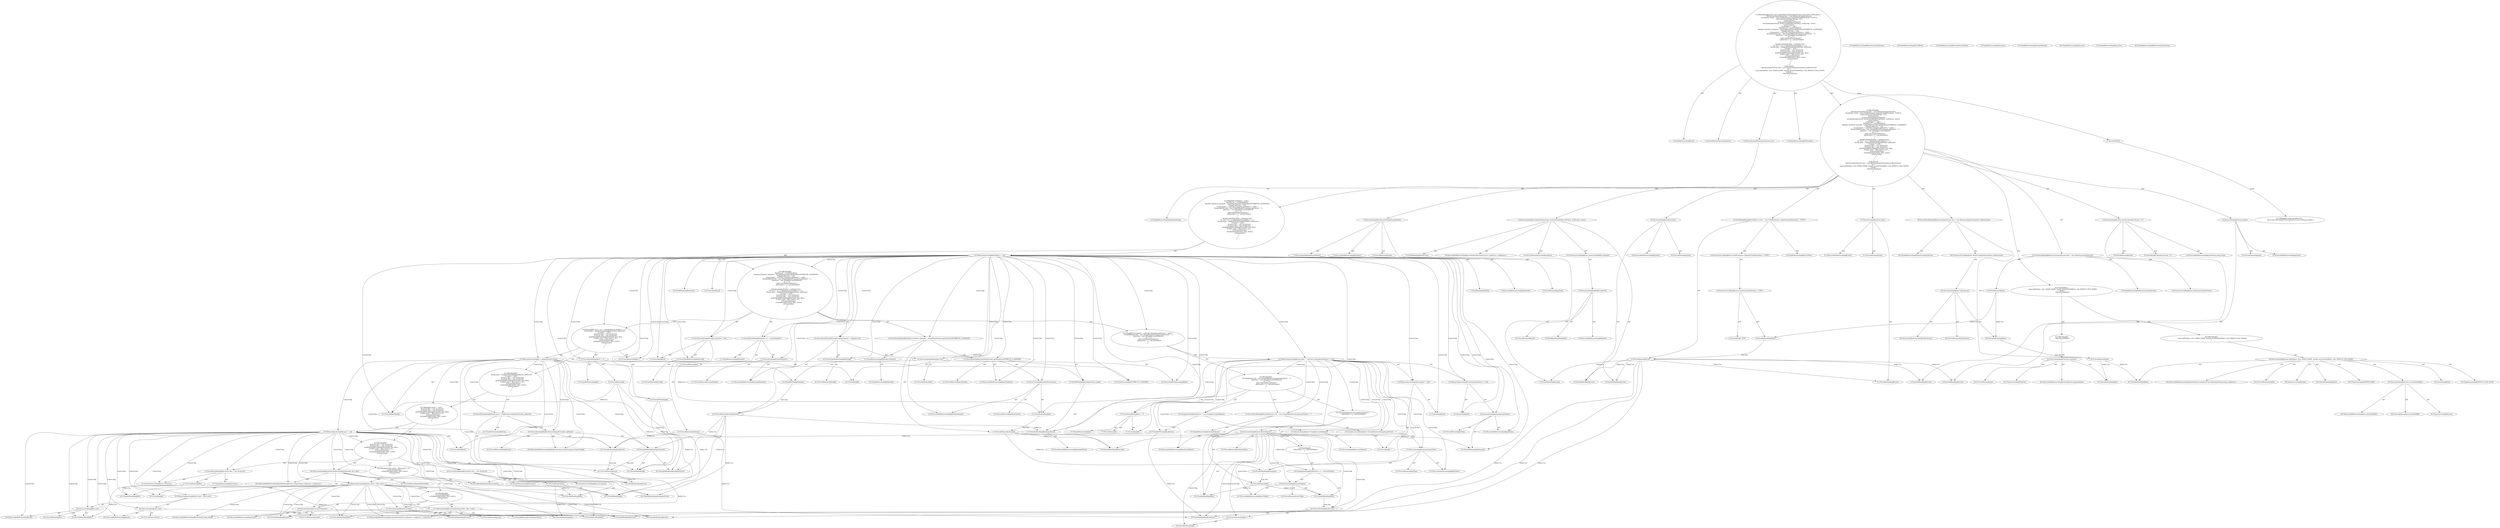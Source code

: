 digraph "createIndexList#?,ZipOutputStream" {
0 [label="2:CtTypeReferenceImpl@void" shape=ellipse]
1 [label="2:CtVirtualElement@createIndexList" shape=ellipse]
2 [label="2:CtParameterImpl@ZipOutputStream zOut" shape=ellipse]
3 [label="2:CtTypeReferenceImpl@ZipOutputStream" shape=ellipse]
4 [label="2:CtTypeReferenceImpl@IOException" shape=ellipse]
5 [label="3:CtTypeReferenceImpl@ByteArrayOutputStream" shape=ellipse]
6 [label="3:CtTypeReferenceImpl@ByteArrayOutputStream" shape=ellipse]
7 [label="3:CtConstructorCallImpl@new ByteArrayOutputStream()" shape=ellipse]
8 [label="3:CtVirtualElement@baos" shape=ellipse]
9 [label="3:CtLocalVariableImpl@ByteArrayOutputStream baos = new ByteArrayOutputStream()" shape=ellipse]
10 [label="4:CtTypeReferenceImpl@PrintWriter" shape=ellipse]
11 [label="4:CtTypeReferenceImpl@PrintWriter" shape=ellipse]
12 [label="4:CtTypeReferenceImpl@OutputStreamWriter" shape=ellipse]
13 [label="4:CtVariableReadImpl@baos" shape=ellipse]
14 [label="4:CtLiteralImpl@\"UTF8\"" shape=ellipse]
15 [label="4:CtConstructorCallImpl@new OutputStreamWriter(baos, \"UTF8\")" shape=ellipse]
16 [label="4:CtConstructorCallImpl@new PrintWriter(new OutputStreamWriter(baos, \"UTF8\"))" shape=ellipse]
17 [label="4:CtVirtualElement@writer" shape=ellipse]
18 [label="4:CtLocalVariableImpl@PrintWriter writer = new PrintWriter(new OutputStreamWriter(baos, \"UTF8\"))" shape=ellipse]
19 [label="5:CtExecutableReferenceImpl@println(java.lang.String)" shape=ellipse]
20 [label="5:CtVirtualElement@println" shape=ellipse]
21 [label="5:CtVariableReadImpl@writer" shape=ellipse]
22 [label="5:CtLiteralImpl@\"JarIndex-Version: 1.0\"" shape=ellipse]
23 [label="5:CtInvocationImpl@writer.println(\"JarIndex-Version: 1.0\")" shape=ellipse]
24 [label="6:CtExecutableReferenceImpl@println()" shape=ellipse]
25 [label="6:CtVirtualElement@println" shape=ellipse]
26 [label="6:CtVariableReadImpl@writer" shape=ellipse]
27 [label="6:CtInvocationImpl@writer.println()" shape=ellipse]
28 [label="7:CtExecutableReferenceImpl@println()" shape=ellipse]
29 [label="7:CtVirtualElement@println" shape=ellipse]
30 [label="7:CtVariableReadImpl@writer" shape=ellipse]
31 [label="7:CtExecutableReferenceImpl@getName()" shape=ellipse]
32 [label="7:CtVirtualElement@getName" shape=ellipse]
33 [label="7:CtFieldReadImpl@zipFile" shape=ellipse]
34 [label="7:CtInvocationImpl@zipFile.getName()" shape=ellipse]
35 [label="7:CtInvocationImpl@writer.println(zipFile.getName())" shape=ellipse]
36 [label="8:CtExecutableReferenceImpl@writeIndexLikeList(ArrayList,<unknown>,<unknown>)" shape=ellipse]
37 [label="8:CtVirtualElement@writeIndexLikeList" shape=ellipse]
38 [label="8:CtTypeReferenceImpl@ArrayList" shape=ellipse]
39 [label="8:CtExecutableReferenceImpl@keySet()" shape=ellipse]
40 [label="8:CtVirtualElement@keySet" shape=ellipse]
41 [label="8:CtFieldReadImpl@addedDirs" shape=ellipse]
42 [label="8:CtInvocationImpl@addedDirs.keySet()" shape=ellipse]
43 [label="8:CtConstructorCallImpl@new ArrayList(addedDirs.keySet())" shape=ellipse]
44 [label="8:CtFieldReadImpl@rootEntries" shape=ellipse]
45 [label="8:CtVariableReadImpl@writer" shape=ellipse]
46 [label="8:CtInvocationImpl@writeIndexLikeList(new ArrayList(addedDirs.keySet()), rootEntries, writer)" shape=ellipse]
47 [label="9:CtExecutableReferenceImpl@println()" shape=ellipse]
48 [label="9:CtVirtualElement@println" shape=ellipse]
49 [label="9:CtVariableReadImpl@writer" shape=ellipse]
50 [label="9:CtInvocationImpl@writer.println()" shape=ellipse]
51 [label="10:CtFieldReadImpl@indexJars" shape=ellipse]
52 [label="10:CtLiteralImpl@null" shape=ellipse]
53 [label="10:CtBinaryOperatorImpl@indexJars != null" shape=ellipse]
54 [label="11:CtTypeReferenceImpl@Manifest" shape=ellipse]
55 [label="11:CtExecutableReferenceImpl@createManifest()" shape=ellipse]
56 [label="11:CtVirtualElement@createManifest" shape=ellipse]
57 [label="11:CtInvocationImpl@createManifest()" shape=ellipse]
58 [label="11:CtVirtualElement@mf" shape=ellipse]
59 [label="11:CtLocalVariableImpl@Manifest mf = createManifest()" shape=ellipse]
60 [label="12:CtTypeReferenceImpl@Manifest.Attribute" shape=ellipse]
61 [label="12:CtTypeReferenceImpl@Manifest" shape=ellipse]
62 [label="12:CtExecutableReferenceImpl@getAttribute()" shape=ellipse]
63 [label="12:CtVirtualElement@getAttribute" shape=ellipse]
64 [label="12:CtExecutableReferenceImpl@getMainSection()" shape=ellipse]
65 [label="12:CtVirtualElement@getMainSection" shape=ellipse]
66 [label="12:CtVariableReadImpl@mf" shape=ellipse]
67 [label="12:CtInvocationImpl@mf.getMainSection()" shape=ellipse]
68 [label="12:CtTypeAccessImpl@ATTRIBUTE_CLASSPATH" shape=ellipse]
69 [label="12:CtInvocationImpl@mf.getMainSection().getAttribute(ATTRIBUTE_CLASSPATH)" shape=ellipse]
70 [label="12:CtVirtualElement@classpath" shape=ellipse]
71 [label="12:CtLocalVariableImpl@Manifest.Attribute classpath = mf.getMainSection().getAttribute(ATTRIBUTE_CLASSPATH)" shape=ellipse]
72 [label="13:CtVirtualElement@String[]" shape=ellipse]
73 [label="13:CtArrayTypeReferenceImpl@String[]" shape=ellipse]
74 [label="13:CtLiteralImpl@null" shape=ellipse]
75 [label="13:CtVirtualElement@cpEntries" shape=ellipse]
76 [label="13:CtLocalVariableImpl@String[] cpEntries = null" shape=ellipse]
77 [label="14:CtVariableReadImpl@classpath" shape=ellipse]
78 [label="14:CtLiteralImpl@null" shape=ellipse]
79 [label="14:CtBinaryOperatorImpl@(classpath != null)" shape=ellipse]
80 [label="14:CtExecutableReferenceImpl@getValue()" shape=ellipse]
81 [label="14:CtVirtualElement@getValue" shape=ellipse]
82 [label="14:CtVariableReadImpl@classpath" shape=ellipse]
83 [label="14:CtInvocationImpl@classpath.getValue()" shape=ellipse]
84 [label="14:CtLiteralImpl@null" shape=ellipse]
85 [label="14:CtBinaryOperatorImpl@(classpath.getValue() != null)" shape=ellipse]
86 [label="14:CtBinaryOperatorImpl@(classpath != null) && (classpath.getValue() != null)" shape=ellipse]
87 [label="15:CtTypeReferenceImpl@StringTokenizer" shape=ellipse]
88 [label="15:CtTypeReferenceImpl@StringTokenizer" shape=ellipse]
89 [label="15:CtExecutableReferenceImpl@getValue()" shape=ellipse]
90 [label="15:CtVirtualElement@getValue" shape=ellipse]
91 [label="15:CtVariableReadImpl@classpath" shape=ellipse]
92 [label="15:CtInvocationImpl@classpath.getValue()" shape=ellipse]
93 [label="15:CtLiteralImpl@\" \"" shape=ellipse]
94 [label="15:CtConstructorCallImpl@new StringTokenizer(classpath.getValue(), \" \")" shape=ellipse]
95 [label="15:CtVirtualElement@tok" shape=ellipse]
96 [label="15:CtLocalVariableImpl@StringTokenizer tok = new StringTokenizer(classpath.getValue(), \" \")" shape=ellipse]
97 [label="16:CtVariableWriteImpl@cpEntries" shape=ellipse]
98 [label="16:CtNewArrayImpl@new String[tok.countTokens()]" shape=ellipse]
99 [label="16:CtInvocationImpl@tok.countTokens()" shape=ellipse]
100 [label="16:CtAssignmentImpl@cpEntries = new String[tok.countTokens()]" shape=ellipse]
101 [label="17:CtTypeReferenceImpl@int" shape=ellipse]
102 [label="17:CtLiteralImpl@0" shape=ellipse]
103 [label="17:CtVirtualElement@c" shape=ellipse]
104 [label="17:CtLocalVariableImpl@int c = 0" shape=ellipse]
105 [label="18:CtExecutableReferenceImpl@hasMoreTokens()" shape=ellipse]
106 [label="18:CtVirtualElement@hasMoreTokens" shape=ellipse]
107 [label="18:CtVariableReadImpl@tok" shape=ellipse]
108 [label="18:CtInvocationImpl@tok.hasMoreTokens()" shape=ellipse]
109 [label="19:CtVariableReadImpl@cpEntries" shape=ellipse]
110 [label="19:CtVariableWriteImpl@c" shape=ellipse]
111 [label="19:CtUnaryOperatorImpl@c++" shape=ellipse]
112 [label="19:CtArrayWriteImpl@cpEntries[c++]" shape=ellipse]
113 [label="19:CtExecutableReferenceImpl@nextToken()" shape=ellipse]
114 [label="19:CtVirtualElement@nextToken" shape=ellipse]
115 [label="19:CtVariableReadImpl@tok" shape=ellipse]
116 [label="19:CtInvocationImpl@tok.nextToken()" shape=ellipse]
117 [label="19:CtAssignmentImpl@cpEntries[c++] = tok.nextToken()" shape=ellipse]
118 [label="18:CtBlockImpl@\{
    cpEntries[c++] = tok.nextToken();
\}" shape=ellipse]
119 [label="18:CtWhileImpl@while (tok.hasMoreTokens()) \{
    cpEntries[c++] = tok.nextToken();
\} " shape=ellipse]
120 [label="14:CtBlockImpl@\{
    StringTokenizer tok = new StringTokenizer(classpath.getValue(), \" \");
    cpEntries = new String[tok.countTokens()];
    int c = 0;
    while (tok.hasMoreTokens()) \{
        cpEntries[c++] = tok.nextToken();
    \} 
\}" shape=ellipse]
121 [label="14:CtIfImpl@if ((classpath != null) && (classpath.getValue() != null)) \{
    StringTokenizer tok = new StringTokenizer(classpath.getValue(), \" \");
    cpEntries = new String[tok.countTokens()];
    int c = 0;
    while (tok.hasMoreTokens()) \{
        cpEntries[c++] = tok.nextToken();
    \} 
\}" shape=ellipse]
122 [label="22:CtVirtualElement@String[]" shape=ellipse]
123 [label="22:CtArrayTypeReferenceImpl@String[]" shape=ellipse]
124 [label="22:CtExecutableReferenceImpl@list()" shape=ellipse]
125 [label="22:CtVirtualElement@list" shape=ellipse]
126 [label="22:CtFieldReadImpl@indexJars" shape=ellipse]
127 [label="22:CtInvocationImpl@indexJars.list()" shape=ellipse]
128 [label="22:CtVirtualElement@indexJarEntries" shape=ellipse]
129 [label="22:CtLocalVariableImpl@String[] indexJarEntries = indexJars.list()" shape=ellipse]
130 [label="23:CtTypeReferenceImpl@int" shape=ellipse]
131 [label="23:CtLiteralImpl@0" shape=ellipse]
132 [label="23:CtVirtualElement@i" shape=ellipse]
133 [label="23:CtLocalVariableImpl@int i = 0" shape=ellipse]
134 [label="23:CtVariableReadImpl@i" shape=ellipse]
135 [label="23:CtVariableReadImpl@indexJarEntries" shape=ellipse]
136 [label="23:CtLocalVariableReferenceImpl@indexJarEntries" shape=ellipse]
137 [label="23:CtFieldReadImpl@indexJarEntries.length" shape=ellipse]
138 [label="23:CtBinaryOperatorImpl@i < indexJarEntries.length" shape=ellipse]
139 [label="23:CtVariableWriteImpl@i" shape=ellipse]
140 [label="23:CtUnaryOperatorImpl@i++" shape=ellipse]
141 [label="24:CtTypeReferenceImpl@String" shape=ellipse]
142 [label="24:CtExecutableReferenceImpl@findJarName(java.lang.String,java.lang.String[])" shape=ellipse]
143 [label="24:CtVirtualElement@findJarName" shape=ellipse]
144 [label="24:CtVariableReadImpl@indexJarEntries" shape=ellipse]
145 [label="24:CtVariableReadImpl@i" shape=ellipse]
146 [label="24:CtArrayReadImpl@indexJarEntries[i]" shape=ellipse]
147 [label="24:CtVariableReadImpl@cpEntries" shape=ellipse]
148 [label="24:CtInvocationImpl@findJarName(indexJarEntries[i], cpEntries)" shape=ellipse]
149 [label="24:CtVirtualElement@name" shape=ellipse]
150 [label="24:CtLocalVariableImpl@String name = findJarName(indexJarEntries[i], cpEntries)" shape=ellipse]
151 [label="25:CtVariableReadImpl@name" shape=ellipse]
152 [label="25:CtLiteralImpl@null" shape=ellipse]
153 [label="25:CtBinaryOperatorImpl@name != null" shape=ellipse]
154 [label="26:CtTypeReferenceImpl@ArrayList" shape=ellipse]
155 [label="26:CtTypeReferenceImpl@ArrayList" shape=ellipse]
156 [label="26:CtConstructorCallImpl@new ArrayList()" shape=ellipse]
157 [label="26:CtVirtualElement@dirs" shape=ellipse]
158 [label="26:CtLocalVariableImpl@ArrayList dirs = new ArrayList()" shape=ellipse]
159 [label="27:CtTypeReferenceImpl@ArrayList" shape=ellipse]
160 [label="27:CtTypeReferenceImpl@ArrayList" shape=ellipse]
161 [label="27:CtConstructorCallImpl@new ArrayList()" shape=ellipse]
162 [label="27:CtVirtualElement@files" shape=ellipse]
163 [label="27:CtLocalVariableImpl@ArrayList files = new ArrayList()" shape=ellipse]
164 [label="28:CtExecutableReferenceImpl@grabFilesAndDirs(java.lang.String,<unknown>,<unknown>)" shape=ellipse]
165 [label="28:CtVirtualElement@grabFilesAndDirs" shape=ellipse]
166 [label="28:CtVariableReadImpl@indexJarEntries" shape=ellipse]
167 [label="28:CtVariableReadImpl@i" shape=ellipse]
168 [label="28:CtArrayReadImpl@indexJarEntries[i]" shape=ellipse]
169 [label="28:CtVariableReadImpl@dirs" shape=ellipse]
170 [label="28:CtVariableReadImpl@files" shape=ellipse]
171 [label="28:CtInvocationImpl@grabFilesAndDirs(indexJarEntries[i], dirs, files)" shape=ellipse]
172 [label="29:CtExecutableReferenceImpl@size()" shape=ellipse]
173 [label="29:CtVirtualElement@size" shape=ellipse]
174 [label="29:CtVariableReadImpl@dirs" shape=ellipse]
175 [label="29:CtInvocationImpl@dirs.size()" shape=ellipse]
176 [label="29:CtExecutableReferenceImpl@size()" shape=ellipse]
177 [label="29:CtVirtualElement@size" shape=ellipse]
178 [label="29:CtVariableReadImpl@files" shape=ellipse]
179 [label="29:CtInvocationImpl@files.size()" shape=ellipse]
180 [label="29:CtBinaryOperatorImpl@(dirs.size() + files.size())" shape=ellipse]
181 [label="29:CtLiteralImpl@0" shape=ellipse]
182 [label="29:CtBinaryOperatorImpl@(dirs.size() + files.size()) > 0" shape=ellipse]
183 [label="30:CtExecutableReferenceImpl@println(java.lang.String)" shape=ellipse]
184 [label="30:CtVirtualElement@println" shape=ellipse]
185 [label="30:CtVariableReadImpl@writer" shape=ellipse]
186 [label="30:CtVariableReadImpl@name" shape=ellipse]
187 [label="30:CtInvocationImpl@writer.println(name)" shape=ellipse]
188 [label="31:CtExecutableReferenceImpl@writeIndexLikeList(<unknown>,<unknown>,<unknown>)" shape=ellipse]
189 [label="31:CtVirtualElement@writeIndexLikeList" shape=ellipse]
190 [label="31:CtVariableReadImpl@dirs" shape=ellipse]
191 [label="31:CtVariableReadImpl@files" shape=ellipse]
192 [label="31:CtVariableReadImpl@writer" shape=ellipse]
193 [label="31:CtInvocationImpl@writeIndexLikeList(dirs, files, writer)" shape=ellipse]
194 [label="32:CtExecutableReferenceImpl@println()" shape=ellipse]
195 [label="32:CtVirtualElement@println" shape=ellipse]
196 [label="32:CtVariableReadImpl@writer" shape=ellipse]
197 [label="32:CtInvocationImpl@writer.println()" shape=ellipse]
198 [label="29:CtBlockImpl@\{
    writer.println(name);
    writeIndexLikeList(dirs, files, writer);
    writer.println();
\}" shape=ellipse]
199 [label="29:CtIfImpl@if ((dirs.size() + files.size()) > 0) \{
    writer.println(name);
    writeIndexLikeList(dirs, files, writer);
    writer.println();
\}" shape=ellipse]
200 [label="25:CtBlockImpl@\{
    ArrayList dirs = new ArrayList();
    ArrayList files = new ArrayList();
    grabFilesAndDirs(indexJarEntries[i], dirs, files);
    if ((dirs.size() + files.size()) > 0) \{
        writer.println(name);
        writeIndexLikeList(dirs, files, writer);
        writer.println();
    \}
\}" shape=ellipse]
201 [label="25:CtIfImpl@if (name != null) \{
    ArrayList dirs = new ArrayList();
    ArrayList files = new ArrayList();
    grabFilesAndDirs(indexJarEntries[i], dirs, files);
    if ((dirs.size() + files.size()) > 0) \{
        writer.println(name);
        writeIndexLikeList(dirs, files, writer);
        writer.println();
    \}
\}" shape=ellipse]
202 [label="23:CtBlockImpl@\{
    String name = findJarName(indexJarEntries[i], cpEntries);
    if (name != null) \{
        ArrayList dirs = new ArrayList();
        ArrayList files = new ArrayList();
        grabFilesAndDirs(indexJarEntries[i], dirs, files);
        if ((dirs.size() + files.size()) > 0) \{
            writer.println(name);
            writeIndexLikeList(dirs, files, writer);
            writer.println();
        \}
    \}
\}" shape=ellipse]
203 [label="23:CtForImpl@for (int i = 0; i < indexJarEntries.length; i++) \{
    String name = findJarName(indexJarEntries[i], cpEntries);
    if (name != null) \{
        ArrayList dirs = new ArrayList();
        ArrayList files = new ArrayList();
        grabFilesAndDirs(indexJarEntries[i], dirs, files);
        if ((dirs.size() + files.size()) > 0) \{
            writer.println(name);
            writeIndexLikeList(dirs, files, writer);
            writer.println();
        \}
    \}
\}" shape=ellipse]
204 [label="10:CtBlockImpl@\{
    Manifest mf = createManifest();
    Manifest.Attribute classpath = mf.getMainSection().getAttribute(ATTRIBUTE_CLASSPATH);
    String[] cpEntries = null;
    if ((classpath != null) && (classpath.getValue() != null)) \{
        StringTokenizer tok = new StringTokenizer(classpath.getValue(), \" \");
        cpEntries = new String[tok.countTokens()];
        int c = 0;
        while (tok.hasMoreTokens()) \{
            cpEntries[c++] = tok.nextToken();
        \} 
    \}
    String[] indexJarEntries = indexJars.list();
    for (int i = 0; i < indexJarEntries.length; i++) \{
        String name = findJarName(indexJarEntries[i], cpEntries);
        if (name != null) \{
            ArrayList dirs = new ArrayList();
            ArrayList files = new ArrayList();
            grabFilesAndDirs(indexJarEntries[i], dirs, files);
            if ((dirs.size() + files.size()) > 0) \{
                writer.println(name);
                writeIndexLikeList(dirs, files, writer);
                writer.println();
            \}
        \}
    \}
\}" shape=ellipse]
205 [label="10:CtIfImpl@if (indexJars != null) \{
    Manifest mf = createManifest();
    Manifest.Attribute classpath = mf.getMainSection().getAttribute(ATTRIBUTE_CLASSPATH);
    String[] cpEntries = null;
    if ((classpath != null) && (classpath.getValue() != null)) \{
        StringTokenizer tok = new StringTokenizer(classpath.getValue(), \" \");
        cpEntries = new String[tok.countTokens()];
        int c = 0;
        while (tok.hasMoreTokens()) \{
            cpEntries[c++] = tok.nextToken();
        \} 
    \}
    String[] indexJarEntries = indexJars.list();
    for (int i = 0; i < indexJarEntries.length; i++) \{
        String name = findJarName(indexJarEntries[i], cpEntries);
        if (name != null) \{
            ArrayList dirs = new ArrayList();
            ArrayList files = new ArrayList();
            grabFilesAndDirs(indexJarEntries[i], dirs, files);
            if ((dirs.size() + files.size()) > 0) \{
                writer.println(name);
                writeIndexLikeList(dirs, files, writer);
                writer.println();
            \}
        \}
    \}
\}" shape=ellipse]
206 [label="37:CtExecutableReferenceImpl@close()" shape=ellipse]
207 [label="37:CtVirtualElement@close" shape=ellipse]
208 [label="37:CtVariableReadImpl@writer" shape=ellipse]
209 [label="37:CtInvocationImpl@writer.close()" shape=ellipse]
210 [label="38:CtTypeReferenceImpl@ByteArrayInputStream" shape=ellipse]
211 [label="38:CtTypeReferenceImpl@ByteArrayInputStream" shape=ellipse]
212 [label="38:CtExecutableReferenceImpl@toByteArray()" shape=ellipse]
213 [label="38:CtVirtualElement@toByteArray" shape=ellipse]
214 [label="38:CtVariableReadImpl@baos" shape=ellipse]
215 [label="38:CtInvocationImpl@baos.toByteArray()" shape=ellipse]
216 [label="38:CtConstructorCallImpl@new ByteArrayInputStream(baos.toByteArray())" shape=ellipse]
217 [label="38:CtVirtualElement@bais" shape=ellipse]
218 [label="38:CtLocalVariableImpl@ByteArrayInputStream bais = new ByteArrayInputStream(baos.toByteArray())" shape=ellipse]
219 [label="40:CtExecutableReferenceImpl@zipFile(ByteArrayInputStream,ZipOutputStream,long,<unknown>)" shape=ellipse]
220 [label="40:CtVirtualElement@zipFile" shape=ellipse]
221 [label="40:CtSuperAccessImpl@super" shape=ellipse]
222 [label="40:CtVariableReadImpl@bais" shape=ellipse]
223 [label="40:CtVariableReadImpl@zOut" shape=ellipse]
224 [label="40:CtTypeAccessImpl@INDEX_NAME" shape=ellipse]
225 [label="40:CtExecutableReferenceImpl@currentTimeMillis()" shape=ellipse]
226 [label="40:CtVirtualElement@currentTimeMillis" shape=ellipse]
227 [label="40:CtTypeAccessImpl@System" shape=ellipse]
228 [label="40:CtInvocationImpl@System.currentTimeMillis()" shape=ellipse]
229 [label="40:CtLiteralImpl@null" shape=ellipse]
230 [label="40:CtTypeAccessImpl@DEFAULT_FILE_MODE" shape=ellipse]
231 [label="40:CtInvocationImpl@super.zipFile(bais, zOut, INDEX_NAME, System.currentTimeMillis(), null, DEFAULT_FILE_MODE)" shape=ellipse]
232 [label="39:CtBlockImpl@\{
    super.zipFile(bais, zOut, INDEX_NAME, System.currentTimeMillis(), null, DEFAULT_FILE_MODE);
\}" shape=ellipse]
233 [label="42:CtExecutableReferenceImpl@close(ByteArrayInputStream)" shape=ellipse]
234 [label="42:CtVirtualElement@close" shape=ellipse]
235 [label="42:CtTypeAccessImpl@FileUtils" shape=ellipse]
236 [label="42:CtVariableReadImpl@bais" shape=ellipse]
237 [label="42:CtInvocationImpl@FileUtils.close(bais)" shape=ellipse]
238 [label="41:CtBlockImpl@\{
    FileUtils.close(bais);
\}" shape=ellipse]
239 [label="39:CtTryImpl@try \{
    super.zipFile(bais, zOut, INDEX_NAME, System.currentTimeMillis(), null, DEFAULT_FILE_MODE);
\} finally \{
    FileUtils.close(bais);
\}" shape=ellipse]
240 [label="2:CtBlockImpl@\{
    ByteArrayOutputStream baos = new ByteArrayOutputStream();
    PrintWriter writer = new PrintWriter(new OutputStreamWriter(baos, \"UTF8\"));
    writer.println(\"JarIndex-Version: 1.0\");
    writer.println();
    writer.println(zipFile.getName());
    writeIndexLikeList(new ArrayList(addedDirs.keySet()), rootEntries, writer);
    writer.println();
    if (indexJars != null) \{
        Manifest mf = createManifest();
        Manifest.Attribute classpath = mf.getMainSection().getAttribute(ATTRIBUTE_CLASSPATH);
        String[] cpEntries = null;
        if ((classpath != null) && (classpath.getValue() != null)) \{
            StringTokenizer tok = new StringTokenizer(classpath.getValue(), \" \");
            cpEntries = new String[tok.countTokens()];
            int c = 0;
            while (tok.hasMoreTokens()) \{
                cpEntries[c++] = tok.nextToken();
            \} 
        \}
        String[] indexJarEntries = indexJars.list();
        for (int i = 0; i < indexJarEntries.length; i++) \{
            String name = findJarName(indexJarEntries[i], cpEntries);
            if (name != null) \{
                ArrayList dirs = new ArrayList();
                ArrayList files = new ArrayList();
                grabFilesAndDirs(indexJarEntries[i], dirs, files);
                if ((dirs.size() + files.size()) > 0) \{
                    writer.println(name);
                    writeIndexLikeList(dirs, files, writer);
                    writer.println();
                \}
            \}
        \}
    \}
    writer.close();
    ByteArrayInputStream bais = new ByteArrayInputStream(baos.toByteArray());
    try \{
        super.zipFile(bais, zOut, INDEX_NAME, System.currentTimeMillis(), null, DEFAULT_FILE_MODE);
    \} finally \{
        FileUtils.close(bais);
    \}
\}" shape=ellipse]
241 [label="2:CtMethodImpl@private void createIndexList(ZipOutputStream zOut) throws IOException \{
    ByteArrayOutputStream baos = new ByteArrayOutputStream();
    PrintWriter writer = new PrintWriter(new OutputStreamWriter(baos, \"UTF8\"));
    writer.println(\"JarIndex-Version: 1.0\");
    writer.println();
    writer.println(zipFile.getName());
    writeIndexLikeList(new ArrayList(addedDirs.keySet()), rootEntries, writer);
    writer.println();
    if (indexJars != null) \{
        Manifest mf = createManifest();
        Manifest.Attribute classpath = mf.getMainSection().getAttribute(ATTRIBUTE_CLASSPATH);
        String[] cpEntries = null;
        if ((classpath != null) && (classpath.getValue() != null)) \{
            StringTokenizer tok = new StringTokenizer(classpath.getValue(), \" \");
            cpEntries = new String[tok.countTokens()];
            int c = 0;
            while (tok.hasMoreTokens()) \{
                cpEntries[c++] = tok.nextToken();
            \} 
        \}
        String[] indexJarEntries = indexJars.list();
        for (int i = 0; i < indexJarEntries.length; i++) \{
            String name = findJarName(indexJarEntries[i], cpEntries);
            if (name != null) \{
                ArrayList dirs = new ArrayList();
                ArrayList files = new ArrayList();
                grabFilesAndDirs(indexJarEntries[i], dirs, files);
                if ((dirs.size() + files.size()) > 0) \{
                    writer.println(name);
                    writeIndexLikeList(dirs, files, writer);
                    writer.println();
                \}
            \}
        \}
    \}
    writer.close();
    ByteArrayInputStream bais = new ByteArrayInputStream(baos.toByteArray());
    try \{
        super.zipFile(bais, zOut, INDEX_NAME, System.currentTimeMillis(), null, DEFAULT_FILE_MODE);
    \} finally \{
        FileUtils.close(bais);
    \}
\}" shape=ellipse]
242 [label="37:Insert@INSERT" shape=ellipse]
243 [label="37:CtIfImpl@if (writer.checkError()) \{
    throw new IOException(\"Encountered an error writing jar index\");
\}" shape=ellipse]
2 -> 3 [label="AST"];
8 -> 13 [label="Define-Use"];
8 -> 214 [label="Define-Use"];
9 -> 8 [label="AST"];
9 -> 5 [label="AST"];
9 -> 7 [label="AST"];
13 -> 17 [label="Data Dep"];
15 -> 13 [label="AST"];
15 -> 14 [label="AST"];
16 -> 15 [label="AST"];
17 -> 21 [label="Define-Use"];
17 -> 26 [label="Define-Use"];
17 -> 30 [label="Define-Use"];
17 -> 45 [label="Define-Use"];
17 -> 49 [label="Define-Use"];
17 -> 185 [label="Define-Use"];
17 -> 192 [label="Define-Use"];
17 -> 196 [label="Define-Use"];
17 -> 208 [label="Define-Use"];
18 -> 17 [label="AST"];
18 -> 10 [label="AST"];
18 -> 16 [label="AST"];
23 -> 20 [label="AST"];
23 -> 21 [label="AST"];
23 -> 19 [label="AST"];
23 -> 22 [label="AST"];
27 -> 25 [label="AST"];
27 -> 26 [label="AST"];
27 -> 24 [label="AST"];
34 -> 32 [label="AST"];
34 -> 33 [label="AST"];
34 -> 31 [label="AST"];
35 -> 29 [label="AST"];
35 -> 30 [label="AST"];
35 -> 28 [label="AST"];
35 -> 34 [label="AST"];
42 -> 40 [label="AST"];
42 -> 41 [label="AST"];
42 -> 39 [label="AST"];
43 -> 42 [label="AST"];
46 -> 37 [label="AST"];
46 -> 36 [label="AST"];
46 -> 43 [label="AST"];
46 -> 44 [label="AST"];
46 -> 45 [label="AST"];
50 -> 48 [label="AST"];
50 -> 49 [label="AST"];
50 -> 47 [label="AST"];
53 -> 51 [label="AST"];
53 -> 52 [label="AST"];
53 -> 204 [label="Control Dep"];
53 -> 59 [label="Control Dep"];
53 -> 57 [label="Control Dep"];
53 -> 55 [label="Control Dep"];
53 -> 71 [label="Control Dep"];
53 -> 69 [label="Control Dep"];
53 -> 62 [label="Control Dep"];
53 -> 67 [label="Control Dep"];
53 -> 64 [label="Control Dep"];
53 -> 66 [label="Control Dep"];
53 -> 68 [label="Control Dep"];
53 -> 76 [label="Control Dep"];
53 -> 73 [label="Control Dep"];
53 -> 74 [label="Control Dep"];
53 -> 121 [label="Control Dep"];
53 -> 86 [label="Control Dep"];
53 -> 79 [label="Control Dep"];
53 -> 77 [label="Control Dep"];
53 -> 78 [label="Control Dep"];
53 -> 85 [label="Control Dep"];
53 -> 83 [label="Control Dep"];
53 -> 80 [label="Control Dep"];
53 -> 82 [label="Control Dep"];
53 -> 84 [label="Control Dep"];
53 -> 129 [label="Control Dep"];
53 -> 123 [label="Control Dep"];
53 -> 127 [label="Control Dep"];
53 -> 124 [label="Control Dep"];
53 -> 126 [label="Control Dep"];
53 -> 203 [label="Control Dep"];
53 -> 133 [label="Control Dep"];
53 -> 131 [label="Control Dep"];
53 -> 138 [label="Control Dep"];
53 -> 134 [label="Control Dep"];
53 -> 137 [label="Control Dep"];
53 -> 135 [label="Control Dep"];
53 -> 140 [label="Control Dep"];
53 -> 139 [label="Control Dep"];
57 -> 56 [label="AST"];
57 -> 55 [label="AST"];
58 -> 66 [label="Define-Use"];
59 -> 58 [label="AST"];
59 -> 54 [label="AST"];
59 -> 57 [label="AST"];
60 -> 61 [label="AST"];
66 -> 70 [label="Data Dep"];
67 -> 65 [label="AST"];
67 -> 66 [label="AST"];
67 -> 64 [label="AST"];
69 -> 63 [label="AST"];
69 -> 67 [label="AST"];
69 -> 62 [label="AST"];
69 -> 68 [label="AST"];
70 -> 77 [label="Define-Use"];
70 -> 82 [label="Define-Use"];
70 -> 91 [label="Define-Use"];
71 -> 70 [label="AST"];
71 -> 60 [label="AST"];
71 -> 69 [label="AST"];
73 -> 72 [label="AST"];
75 -> 109 [label="Define-Use"];
75 -> 147 [label="Define-Use"];
76 -> 75 [label="AST"];
76 -> 73 [label="AST"];
76 -> 74 [label="AST"];
79 -> 77 [label="AST"];
79 -> 78 [label="AST"];
83 -> 81 [label="AST"];
83 -> 82 [label="AST"];
83 -> 80 [label="AST"];
85 -> 83 [label="AST"];
85 -> 84 [label="AST"];
86 -> 79 [label="AST"];
86 -> 85 [label="AST"];
86 -> 120 [label="Control Dep"];
86 -> 96 [label="Control Dep"];
86 -> 94 [label="Control Dep"];
86 -> 92 [label="Control Dep"];
86 -> 89 [label="Control Dep"];
86 -> 91 [label="Control Dep"];
86 -> 93 [label="Control Dep"];
86 -> 100 [label="Control Dep"];
86 -> 97 [label="Control Dep"];
86 -> 98 [label="Control Dep"];
86 -> 104 [label="Control Dep"];
86 -> 102 [label="Control Dep"];
86 -> 119 [label="Control Dep"];
86 -> 108 [label="Control Dep"];
86 -> 105 [label="Control Dep"];
86 -> 107 [label="Control Dep"];
91 -> 95 [label="Data Dep"];
92 -> 90 [label="AST"];
92 -> 91 [label="AST"];
92 -> 89 [label="AST"];
94 -> 92 [label="AST"];
94 -> 93 [label="AST"];
95 -> 107 [label="Define-Use"];
95 -> 115 [label="Define-Use"];
96 -> 95 [label="AST"];
96 -> 87 [label="AST"];
96 -> 94 [label="AST"];
97 -> 109 [label="Define-Use"];
97 -> 147 [label="Define-Use"];
98 -> 99 [label="AST"];
100 -> 97 [label="AST"];
100 -> 98 [label="AST"];
104 -> 103 [label="AST"];
104 -> 101 [label="AST"];
104 -> 102 [label="AST"];
108 -> 106 [label="AST"];
108 -> 107 [label="AST"];
108 -> 105 [label="AST"];
108 -> 118 [label="Control Dep"];
108 -> 117 [label="Control Dep"];
108 -> 112 [label="Control Dep"];
108 -> 109 [label="Control Dep"];
108 -> 111 [label="Control Dep"];
108 -> 110 [label="Control Dep"];
108 -> 116 [label="Control Dep"];
108 -> 113 [label="Control Dep"];
108 -> 115 [label="Control Dep"];
111 -> 110 [label="AST"];
112 -> 109 [label="AST"];
112 -> 111 [label="AST"];
115 -> 112 [label="Data Dep"];
116 -> 114 [label="AST"];
116 -> 115 [label="AST"];
116 -> 113 [label="AST"];
117 -> 112 [label="AST"];
117 -> 116 [label="AST"];
118 -> 117 [label="AST"];
119 -> 108 [label="AST"];
119 -> 118 [label="AST"];
120 -> 96 [label="AST"];
120 -> 100 [label="AST"];
120 -> 104 [label="AST"];
120 -> 119 [label="AST"];
121 -> 86 [label="AST"];
121 -> 120 [label="AST"];
123 -> 122 [label="AST"];
126 -> 128 [label="Data Dep"];
127 -> 125 [label="AST"];
127 -> 126 [label="AST"];
127 -> 124 [label="AST"];
128 -> 135 [label="Define-Use"];
128 -> 144 [label="Define-Use"];
128 -> 146 [label="Define-Use"];
128 -> 166 [label="Define-Use"];
128 -> 168 [label="Define-Use"];
129 -> 128 [label="AST"];
129 -> 123 [label="AST"];
129 -> 127 [label="AST"];
132 -> 134 [label="Define-Use"];
132 -> 145 [label="Define-Use"];
132 -> 167 [label="Define-Use"];
133 -> 132 [label="AST"];
133 -> 130 [label="AST"];
133 -> 131 [label="AST"];
135 -> 136 [label="AST"];
137 -> 135 [label="AST"];
138 -> 134 [label="AST"];
138 -> 137 [label="AST"];
138 -> 202 [label="Control Dep"];
138 -> 150 [label="Control Dep"];
138 -> 148 [label="Control Dep"];
138 -> 142 [label="Control Dep"];
138 -> 146 [label="Control Dep"];
138 -> 144 [label="Control Dep"];
138 -> 145 [label="Control Dep"];
138 -> 147 [label="Control Dep"];
138 -> 201 [label="Control Dep"];
138 -> 153 [label="Control Dep"];
138 -> 151 [label="Control Dep"];
138 -> 152 [label="Control Dep"];
139 -> 145 [label="Define-Use"];
139 -> 167 [label="Define-Use"];
140 -> 139 [label="AST"];
146 -> 144 [label="AST"];
146 -> 145 [label="AST"];
146 -> 149 [label="Data Dep"];
147 -> 149 [label="Data Dep"];
148 -> 143 [label="AST"];
148 -> 142 [label="AST"];
148 -> 146 [label="AST"];
148 -> 147 [label="AST"];
149 -> 151 [label="Define-Use"];
149 -> 186 [label="Define-Use"];
150 -> 149 [label="AST"];
150 -> 141 [label="AST"];
150 -> 148 [label="AST"];
153 -> 151 [label="AST"];
153 -> 152 [label="AST"];
153 -> 200 [label="Control Dep"];
153 -> 158 [label="Control Dep"];
153 -> 156 [label="Control Dep"];
153 -> 163 [label="Control Dep"];
153 -> 161 [label="Control Dep"];
153 -> 171 [label="Control Dep"];
153 -> 164 [label="Control Dep"];
153 -> 168 [label="Control Dep"];
153 -> 166 [label="Control Dep"];
153 -> 167 [label="Control Dep"];
153 -> 169 [label="Control Dep"];
153 -> 170 [label="Control Dep"];
153 -> 199 [label="Control Dep"];
153 -> 182 [label="Control Dep"];
153 -> 180 [label="Control Dep"];
153 -> 175 [label="Control Dep"];
153 -> 172 [label="Control Dep"];
153 -> 174 [label="Control Dep"];
153 -> 179 [label="Control Dep"];
153 -> 176 [label="Control Dep"];
153 -> 178 [label="Control Dep"];
153 -> 181 [label="Control Dep"];
157 -> 169 [label="Define-Use"];
157 -> 174 [label="Define-Use"];
157 -> 190 [label="Define-Use"];
158 -> 157 [label="AST"];
158 -> 154 [label="AST"];
158 -> 156 [label="AST"];
162 -> 170 [label="Define-Use"];
162 -> 178 [label="Define-Use"];
162 -> 191 [label="Define-Use"];
163 -> 162 [label="AST"];
163 -> 159 [label="AST"];
163 -> 161 [label="AST"];
168 -> 166 [label="AST"];
168 -> 167 [label="AST"];
171 -> 165 [label="AST"];
171 -> 164 [label="AST"];
171 -> 168 [label="AST"];
171 -> 169 [label="AST"];
171 -> 170 [label="AST"];
175 -> 173 [label="AST"];
175 -> 174 [label="AST"];
175 -> 172 [label="AST"];
179 -> 177 [label="AST"];
179 -> 178 [label="AST"];
179 -> 176 [label="AST"];
180 -> 175 [label="AST"];
180 -> 179 [label="AST"];
182 -> 180 [label="AST"];
182 -> 181 [label="AST"];
182 -> 198 [label="Control Dep"];
182 -> 187 [label="Control Dep"];
182 -> 183 [label="Control Dep"];
182 -> 185 [label="Control Dep"];
182 -> 186 [label="Control Dep"];
182 -> 193 [label="Control Dep"];
182 -> 188 [label="Control Dep"];
182 -> 190 [label="Control Dep"];
182 -> 191 [label="Control Dep"];
182 -> 192 [label="Control Dep"];
182 -> 197 [label="Control Dep"];
182 -> 194 [label="Control Dep"];
182 -> 196 [label="Control Dep"];
187 -> 184 [label="AST"];
187 -> 185 [label="AST"];
187 -> 183 [label="AST"];
187 -> 186 [label="AST"];
193 -> 189 [label="AST"];
193 -> 188 [label="AST"];
193 -> 190 [label="AST"];
193 -> 191 [label="AST"];
193 -> 192 [label="AST"];
197 -> 195 [label="AST"];
197 -> 196 [label="AST"];
197 -> 194 [label="AST"];
198 -> 187 [label="AST"];
198 -> 193 [label="AST"];
198 -> 197 [label="AST"];
199 -> 182 [label="AST"];
199 -> 198 [label="AST"];
200 -> 158 [label="AST"];
200 -> 163 [label="AST"];
200 -> 171 [label="AST"];
200 -> 199 [label="AST"];
201 -> 153 [label="AST"];
201 -> 200 [label="AST"];
202 -> 150 [label="AST"];
202 -> 201 [label="AST"];
203 -> 133 [label="AST"];
203 -> 138 [label="AST"];
203 -> 140 [label="AST"];
203 -> 202 [label="AST"];
204 -> 59 [label="AST"];
204 -> 71 [label="AST"];
204 -> 76 [label="AST"];
204 -> 121 [label="AST"];
204 -> 129 [label="AST"];
204 -> 203 [label="AST"];
205 -> 53 [label="AST"];
205 -> 204 [label="AST"];
209 -> 207 [label="AST"];
209 -> 208 [label="AST"];
209 -> 206 [label="AST"];
214 -> 217 [label="Data Dep"];
215 -> 213 [label="AST"];
215 -> 214 [label="AST"];
215 -> 212 [label="AST"];
216 -> 215 [label="AST"];
217 -> 222 [label="Define-Use"];
217 -> 236 [label="Define-Use"];
218 -> 217 [label="AST"];
218 -> 210 [label="AST"];
218 -> 216 [label="AST"];
228 -> 226 [label="AST"];
228 -> 227 [label="AST"];
228 -> 225 [label="AST"];
231 -> 220 [label="AST"];
231 -> 221 [label="AST"];
231 -> 219 [label="AST"];
231 -> 222 [label="AST"];
231 -> 223 [label="AST"];
231 -> 224 [label="AST"];
231 -> 228 [label="AST"];
231 -> 229 [label="AST"];
231 -> 230 [label="AST"];
232 -> 231 [label="AST"];
237 -> 234 [label="AST"];
237 -> 235 [label="AST"];
237 -> 233 [label="AST"];
237 -> 236 [label="AST"];
238 -> 237 [label="AST"];
239 -> 232 [label="AST"];
239 -> 238 [label="AST"];
240 -> 9 [label="AST"];
240 -> 18 [label="AST"];
240 -> 23 [label="AST"];
240 -> 27 [label="AST"];
240 -> 35 [label="AST"];
240 -> 46 [label="AST"];
240 -> 50 [label="AST"];
240 -> 205 [label="AST"];
240 -> 209 [label="AST"];
240 -> 218 [label="AST"];
240 -> 239 [label="AST"];
241 -> 1 [label="AST"];
241 -> 0 [label="AST"];
241 -> 2 [label="AST"];
241 -> 4 [label="AST"];
241 -> 240 [label="AST"];
241 -> 242 [label="Action"];
242 -> 243 [label="Action"];
}